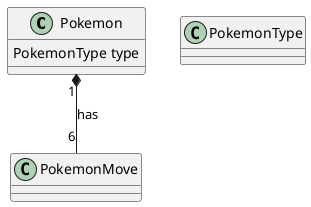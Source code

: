 @startuml Architecture
class Pokemon {
    PokemonType type
}
class PokemonMove {}
class PokemonType {}

Pokemon "1" *-- "6" PokemonMove : has
@enduml